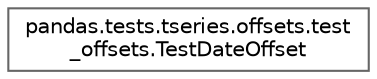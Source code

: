 digraph "Graphical Class Hierarchy"
{
 // LATEX_PDF_SIZE
  bgcolor="transparent";
  edge [fontname=Helvetica,fontsize=10,labelfontname=Helvetica,labelfontsize=10];
  node [fontname=Helvetica,fontsize=10,shape=box,height=0.2,width=0.4];
  rankdir="LR";
  Node0 [id="Node000000",label="pandas.tests.tseries.offsets.test\l_offsets.TestDateOffset",height=0.2,width=0.4,color="grey40", fillcolor="white", style="filled",URL="$dc/dad/classpandas_1_1tests_1_1tseries_1_1offsets_1_1test__offsets_1_1TestDateOffset.html",tooltip=" "];
}

